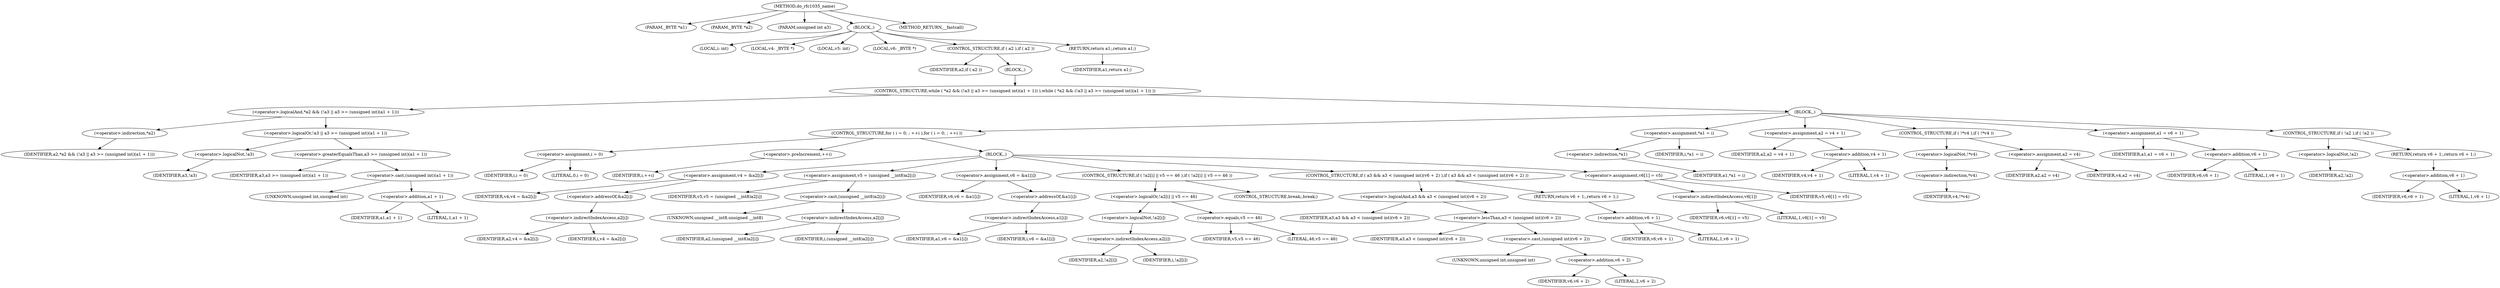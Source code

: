 digraph do_rfc1035_name {  
"1000105" [label = "(METHOD,do_rfc1035_name)" ]
"1000106" [label = "(PARAM,_BYTE *a1)" ]
"1000107" [label = "(PARAM,_BYTE *a2)" ]
"1000108" [label = "(PARAM,unsigned int a3)" ]
"1000109" [label = "(BLOCK,,)" ]
"1000110" [label = "(LOCAL,i: int)" ]
"1000111" [label = "(LOCAL,v4: _BYTE *)" ]
"1000112" [label = "(LOCAL,v5: int)" ]
"1000113" [label = "(LOCAL,v6: _BYTE *)" ]
"1000114" [label = "(CONTROL_STRUCTURE,if ( a2 ),if ( a2 ))" ]
"1000115" [label = "(IDENTIFIER,a2,if ( a2 ))" ]
"1000116" [label = "(BLOCK,,)" ]
"1000117" [label = "(CONTROL_STRUCTURE,while ( *a2 && (!a3 || a3 >= (unsigned int)(a1 + 1)) ),while ( *a2 && (!a3 || a3 >= (unsigned int)(a1 + 1)) ))" ]
"1000118" [label = "(<operator>.logicalAnd,*a2 && (!a3 || a3 >= (unsigned int)(a1 + 1)))" ]
"1000119" [label = "(<operator>.indirection,*a2)" ]
"1000120" [label = "(IDENTIFIER,a2,*a2 && (!a3 || a3 >= (unsigned int)(a1 + 1)))" ]
"1000121" [label = "(<operator>.logicalOr,!a3 || a3 >= (unsigned int)(a1 + 1))" ]
"1000122" [label = "(<operator>.logicalNot,!a3)" ]
"1000123" [label = "(IDENTIFIER,a3,!a3)" ]
"1000124" [label = "(<operator>.greaterEqualsThan,a3 >= (unsigned int)(a1 + 1))" ]
"1000125" [label = "(IDENTIFIER,a3,a3 >= (unsigned int)(a1 + 1))" ]
"1000126" [label = "(<operator>.cast,(unsigned int)(a1 + 1))" ]
"1000127" [label = "(UNKNOWN,unsigned int,unsigned int)" ]
"1000128" [label = "(<operator>.addition,a1 + 1)" ]
"1000129" [label = "(IDENTIFIER,a1,a1 + 1)" ]
"1000130" [label = "(LITERAL,1,a1 + 1)" ]
"1000131" [label = "(BLOCK,,)" ]
"1000132" [label = "(CONTROL_STRUCTURE,for ( i = 0; ; ++i ),for ( i = 0; ; ++i ))" ]
"1000133" [label = "(<operator>.assignment,i = 0)" ]
"1000134" [label = "(IDENTIFIER,i,i = 0)" ]
"1000135" [label = "(LITERAL,0,i = 0)" ]
"1000136" [label = "(<operator>.preIncrement,++i)" ]
"1000137" [label = "(IDENTIFIER,i,++i)" ]
"1000138" [label = "(BLOCK,,)" ]
"1000139" [label = "(<operator>.assignment,v4 = &a2[i])" ]
"1000140" [label = "(IDENTIFIER,v4,v4 = &a2[i])" ]
"1000141" [label = "(<operator>.addressOf,&a2[i])" ]
"1000142" [label = "(<operator>.indirectIndexAccess,a2[i])" ]
"1000143" [label = "(IDENTIFIER,a2,v4 = &a2[i])" ]
"1000144" [label = "(IDENTIFIER,i,v4 = &a2[i])" ]
"1000145" [label = "(<operator>.assignment,v5 = (unsigned __int8)a2[i])" ]
"1000146" [label = "(IDENTIFIER,v5,v5 = (unsigned __int8)a2[i])" ]
"1000147" [label = "(<operator>.cast,(unsigned __int8)a2[i])" ]
"1000148" [label = "(UNKNOWN,unsigned __int8,unsigned __int8)" ]
"1000149" [label = "(<operator>.indirectIndexAccess,a2[i])" ]
"1000150" [label = "(IDENTIFIER,a2,(unsigned __int8)a2[i])" ]
"1000151" [label = "(IDENTIFIER,i,(unsigned __int8)a2[i])" ]
"1000152" [label = "(<operator>.assignment,v6 = &a1[i])" ]
"1000153" [label = "(IDENTIFIER,v6,v6 = &a1[i])" ]
"1000154" [label = "(<operator>.addressOf,&a1[i])" ]
"1000155" [label = "(<operator>.indirectIndexAccess,a1[i])" ]
"1000156" [label = "(IDENTIFIER,a1,v6 = &a1[i])" ]
"1000157" [label = "(IDENTIFIER,i,v6 = &a1[i])" ]
"1000158" [label = "(CONTROL_STRUCTURE,if ( !a2[i] || v5 == 46 ),if ( !a2[i] || v5 == 46 ))" ]
"1000159" [label = "(<operator>.logicalOr,!a2[i] || v5 == 46)" ]
"1000160" [label = "(<operator>.logicalNot,!a2[i])" ]
"1000161" [label = "(<operator>.indirectIndexAccess,a2[i])" ]
"1000162" [label = "(IDENTIFIER,a2,!a2[i])" ]
"1000163" [label = "(IDENTIFIER,i,!a2[i])" ]
"1000164" [label = "(<operator>.equals,v5 == 46)" ]
"1000165" [label = "(IDENTIFIER,v5,v5 == 46)" ]
"1000166" [label = "(LITERAL,46,v5 == 46)" ]
"1000167" [label = "(CONTROL_STRUCTURE,break;,break;)" ]
"1000168" [label = "(CONTROL_STRUCTURE,if ( a3 && a3 < (unsigned int)(v6 + 2) ),if ( a3 && a3 < (unsigned int)(v6 + 2) ))" ]
"1000169" [label = "(<operator>.logicalAnd,a3 && a3 < (unsigned int)(v6 + 2))" ]
"1000170" [label = "(IDENTIFIER,a3,a3 && a3 < (unsigned int)(v6 + 2))" ]
"1000171" [label = "(<operator>.lessThan,a3 < (unsigned int)(v6 + 2))" ]
"1000172" [label = "(IDENTIFIER,a3,a3 < (unsigned int)(v6 + 2))" ]
"1000173" [label = "(<operator>.cast,(unsigned int)(v6 + 2))" ]
"1000174" [label = "(UNKNOWN,unsigned int,unsigned int)" ]
"1000175" [label = "(<operator>.addition,v6 + 2)" ]
"1000176" [label = "(IDENTIFIER,v6,v6 + 2)" ]
"1000177" [label = "(LITERAL,2,v6 + 2)" ]
"1000178" [label = "(RETURN,return v6 + 1;,return v6 + 1;)" ]
"1000179" [label = "(<operator>.addition,v6 + 1)" ]
"1000180" [label = "(IDENTIFIER,v6,v6 + 1)" ]
"1000181" [label = "(LITERAL,1,v6 + 1)" ]
"1000182" [label = "(<operator>.assignment,v6[1] = v5)" ]
"1000183" [label = "(<operator>.indirectIndexAccess,v6[1])" ]
"1000184" [label = "(IDENTIFIER,v6,v6[1] = v5)" ]
"1000185" [label = "(LITERAL,1,v6[1] = v5)" ]
"1000186" [label = "(IDENTIFIER,v5,v6[1] = v5)" ]
"1000187" [label = "(<operator>.assignment,*a1 = i)" ]
"1000188" [label = "(<operator>.indirection,*a1)" ]
"1000189" [label = "(IDENTIFIER,a1,*a1 = i)" ]
"1000190" [label = "(IDENTIFIER,i,*a1 = i)" ]
"1000191" [label = "(<operator>.assignment,a2 = v4 + 1)" ]
"1000192" [label = "(IDENTIFIER,a2,a2 = v4 + 1)" ]
"1000193" [label = "(<operator>.addition,v4 + 1)" ]
"1000194" [label = "(IDENTIFIER,v4,v4 + 1)" ]
"1000195" [label = "(LITERAL,1,v4 + 1)" ]
"1000196" [label = "(CONTROL_STRUCTURE,if ( !*v4 ),if ( !*v4 ))" ]
"1000197" [label = "(<operator>.logicalNot,!*v4)" ]
"1000198" [label = "(<operator>.indirection,*v4)" ]
"1000199" [label = "(IDENTIFIER,v4,!*v4)" ]
"1000200" [label = "(<operator>.assignment,a2 = v4)" ]
"1000201" [label = "(IDENTIFIER,a2,a2 = v4)" ]
"1000202" [label = "(IDENTIFIER,v4,a2 = v4)" ]
"1000203" [label = "(<operator>.assignment,a1 = v6 + 1)" ]
"1000204" [label = "(IDENTIFIER,a1,a1 = v6 + 1)" ]
"1000205" [label = "(<operator>.addition,v6 + 1)" ]
"1000206" [label = "(IDENTIFIER,v6,v6 + 1)" ]
"1000207" [label = "(LITERAL,1,v6 + 1)" ]
"1000208" [label = "(CONTROL_STRUCTURE,if ( !a2 ),if ( !a2 ))" ]
"1000209" [label = "(<operator>.logicalNot,!a2)" ]
"1000210" [label = "(IDENTIFIER,a2,!a2)" ]
"1000211" [label = "(RETURN,return v6 + 1;,return v6 + 1;)" ]
"1000212" [label = "(<operator>.addition,v6 + 1)" ]
"1000213" [label = "(IDENTIFIER,v6,v6 + 1)" ]
"1000214" [label = "(LITERAL,1,v6 + 1)" ]
"1000215" [label = "(RETURN,return a1;,return a1;)" ]
"1000216" [label = "(IDENTIFIER,a1,return a1;)" ]
"1000217" [label = "(METHOD_RETURN,__fastcall)" ]
  "1000105" -> "1000106" 
  "1000105" -> "1000107" 
  "1000105" -> "1000108" 
  "1000105" -> "1000109" 
  "1000105" -> "1000217" 
  "1000109" -> "1000110" 
  "1000109" -> "1000111" 
  "1000109" -> "1000112" 
  "1000109" -> "1000113" 
  "1000109" -> "1000114" 
  "1000109" -> "1000215" 
  "1000114" -> "1000115" 
  "1000114" -> "1000116" 
  "1000116" -> "1000117" 
  "1000117" -> "1000118" 
  "1000117" -> "1000131" 
  "1000118" -> "1000119" 
  "1000118" -> "1000121" 
  "1000119" -> "1000120" 
  "1000121" -> "1000122" 
  "1000121" -> "1000124" 
  "1000122" -> "1000123" 
  "1000124" -> "1000125" 
  "1000124" -> "1000126" 
  "1000126" -> "1000127" 
  "1000126" -> "1000128" 
  "1000128" -> "1000129" 
  "1000128" -> "1000130" 
  "1000131" -> "1000132" 
  "1000131" -> "1000187" 
  "1000131" -> "1000191" 
  "1000131" -> "1000196" 
  "1000131" -> "1000203" 
  "1000131" -> "1000208" 
  "1000132" -> "1000133" 
  "1000132" -> "1000136" 
  "1000132" -> "1000138" 
  "1000133" -> "1000134" 
  "1000133" -> "1000135" 
  "1000136" -> "1000137" 
  "1000138" -> "1000139" 
  "1000138" -> "1000145" 
  "1000138" -> "1000152" 
  "1000138" -> "1000158" 
  "1000138" -> "1000168" 
  "1000138" -> "1000182" 
  "1000139" -> "1000140" 
  "1000139" -> "1000141" 
  "1000141" -> "1000142" 
  "1000142" -> "1000143" 
  "1000142" -> "1000144" 
  "1000145" -> "1000146" 
  "1000145" -> "1000147" 
  "1000147" -> "1000148" 
  "1000147" -> "1000149" 
  "1000149" -> "1000150" 
  "1000149" -> "1000151" 
  "1000152" -> "1000153" 
  "1000152" -> "1000154" 
  "1000154" -> "1000155" 
  "1000155" -> "1000156" 
  "1000155" -> "1000157" 
  "1000158" -> "1000159" 
  "1000158" -> "1000167" 
  "1000159" -> "1000160" 
  "1000159" -> "1000164" 
  "1000160" -> "1000161" 
  "1000161" -> "1000162" 
  "1000161" -> "1000163" 
  "1000164" -> "1000165" 
  "1000164" -> "1000166" 
  "1000168" -> "1000169" 
  "1000168" -> "1000178" 
  "1000169" -> "1000170" 
  "1000169" -> "1000171" 
  "1000171" -> "1000172" 
  "1000171" -> "1000173" 
  "1000173" -> "1000174" 
  "1000173" -> "1000175" 
  "1000175" -> "1000176" 
  "1000175" -> "1000177" 
  "1000178" -> "1000179" 
  "1000179" -> "1000180" 
  "1000179" -> "1000181" 
  "1000182" -> "1000183" 
  "1000182" -> "1000186" 
  "1000183" -> "1000184" 
  "1000183" -> "1000185" 
  "1000187" -> "1000188" 
  "1000187" -> "1000190" 
  "1000188" -> "1000189" 
  "1000191" -> "1000192" 
  "1000191" -> "1000193" 
  "1000193" -> "1000194" 
  "1000193" -> "1000195" 
  "1000196" -> "1000197" 
  "1000196" -> "1000200" 
  "1000197" -> "1000198" 
  "1000198" -> "1000199" 
  "1000200" -> "1000201" 
  "1000200" -> "1000202" 
  "1000203" -> "1000204" 
  "1000203" -> "1000205" 
  "1000205" -> "1000206" 
  "1000205" -> "1000207" 
  "1000208" -> "1000209" 
  "1000208" -> "1000211" 
  "1000209" -> "1000210" 
  "1000211" -> "1000212" 
  "1000212" -> "1000213" 
  "1000212" -> "1000214" 
  "1000215" -> "1000216" 
}
